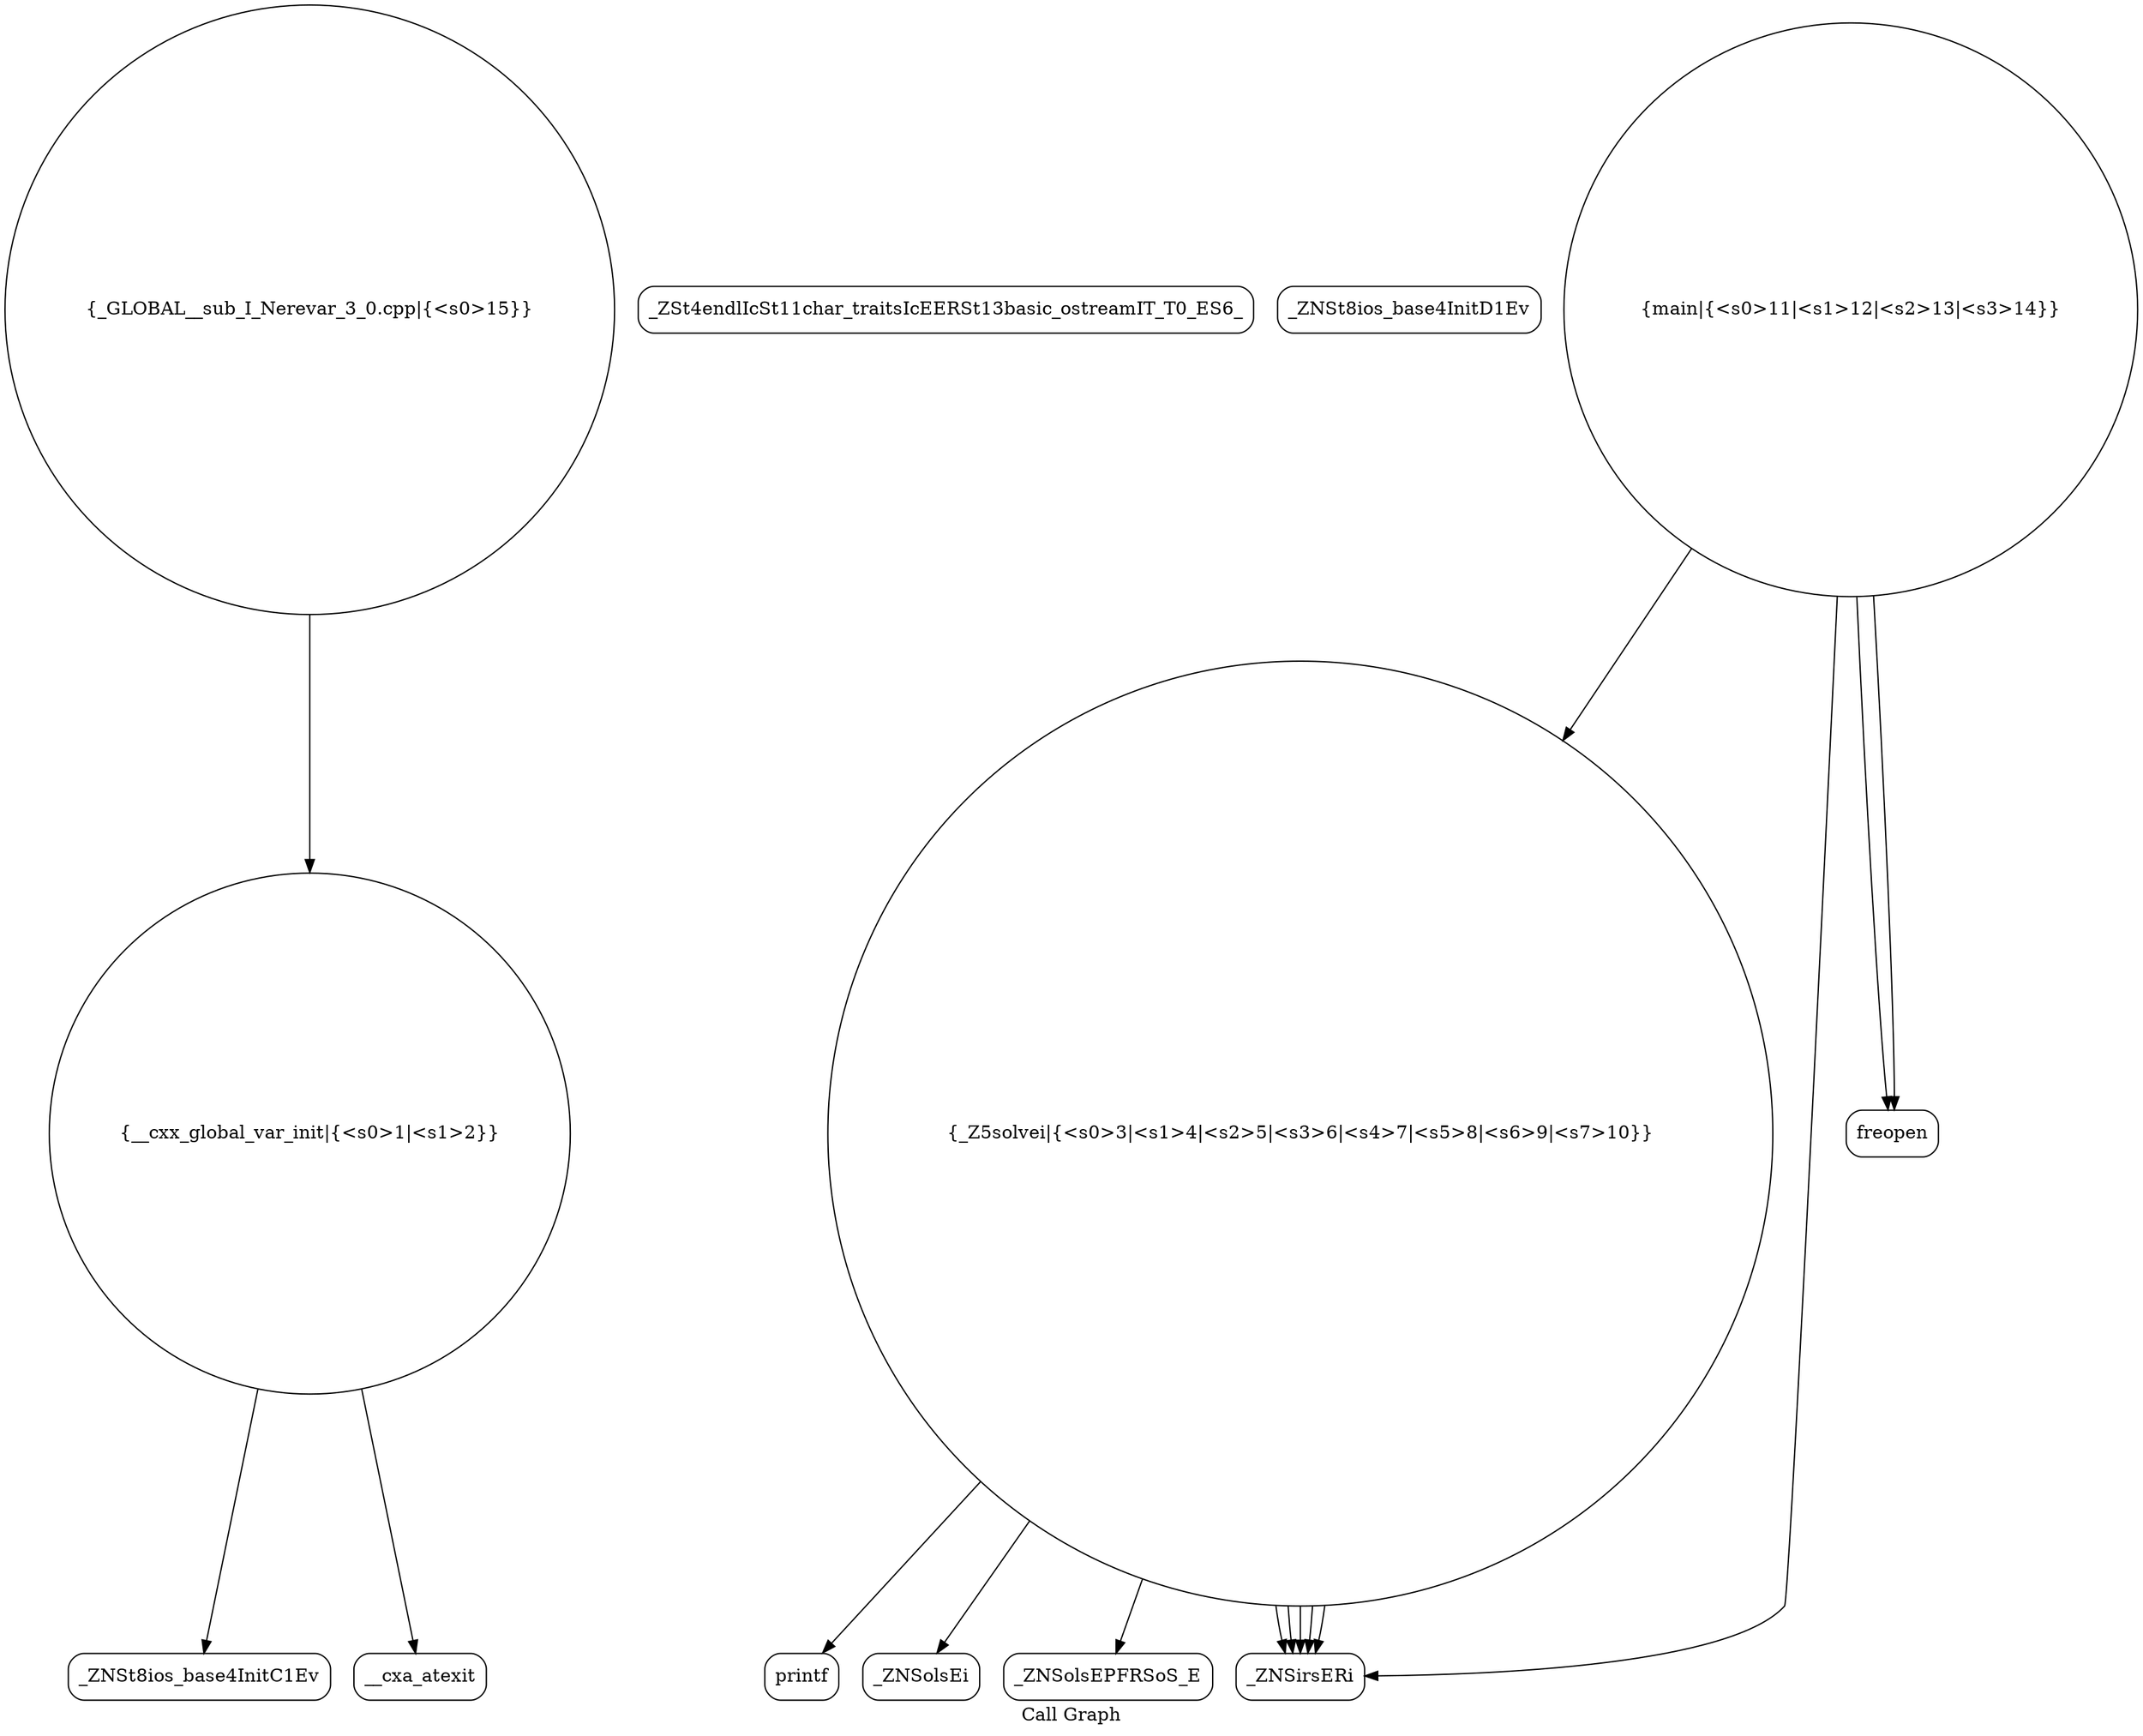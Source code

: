 digraph "Call Graph" {
	label="Call Graph";

	Node0x55c48247e4f0 [shape=record,shape=circle,label="{__cxx_global_var_init|{<s0>1|<s1>2}}"];
	Node0x55c48247e4f0:s0 -> Node0x55c48247e980[color=black];
	Node0x55c48247e4f0:s1 -> Node0x55c48247ea80[color=black];
	Node0x55c48247ec80 [shape=record,shape=Mrecord,label="{_ZSt4endlIcSt11char_traitsIcEERSt13basic_ostreamIT_T0_ES6_}"];
	Node0x55c48247ea00 [shape=record,shape=Mrecord,label="{_ZNSt8ios_base4InitD1Ev}"];
	Node0x55c48247ed80 [shape=record,shape=Mrecord,label="{printf}"];
	Node0x55c48247eb00 [shape=record,shape=circle,label="{_Z5solvei|{<s0>3|<s1>4|<s2>5|<s3>6|<s4>7|<s5>8|<s6>9|<s7>10}}"];
	Node0x55c48247eb00:s0 -> Node0x55c48247eb80[color=black];
	Node0x55c48247eb00:s1 -> Node0x55c48247ec00[color=black];
	Node0x55c48247eb00:s2 -> Node0x55c48247ed00[color=black];
	Node0x55c48247eb00:s3 -> Node0x55c48247ed00[color=black];
	Node0x55c48247eb00:s4 -> Node0x55c48247ed00[color=black];
	Node0x55c48247eb00:s5 -> Node0x55c48247ed00[color=black];
	Node0x55c48247eb00:s6 -> Node0x55c48247ed00[color=black];
	Node0x55c48247eb00:s7 -> Node0x55c48247ed80[color=black];
	Node0x55c48247ee80 [shape=record,shape=Mrecord,label="{freopen}"];
	Node0x55c48247ec00 [shape=record,shape=Mrecord,label="{_ZNSolsEPFRSoS_E}"];
	Node0x55c48247e980 [shape=record,shape=Mrecord,label="{_ZNSt8ios_base4InitC1Ev}"];
	Node0x55c48247ed00 [shape=record,shape=Mrecord,label="{_ZNSirsERi}"];
	Node0x55c48247ea80 [shape=record,shape=Mrecord,label="{__cxa_atexit}"];
	Node0x55c48247ee00 [shape=record,shape=circle,label="{main|{<s0>11|<s1>12|<s2>13|<s3>14}}"];
	Node0x55c48247ee00:s0 -> Node0x55c48247ee80[color=black];
	Node0x55c48247ee00:s1 -> Node0x55c48247ee80[color=black];
	Node0x55c48247ee00:s2 -> Node0x55c48247ed00[color=black];
	Node0x55c48247ee00:s3 -> Node0x55c48247eb00[color=black];
	Node0x55c48247eb80 [shape=record,shape=Mrecord,label="{_ZNSolsEi}"];
	Node0x55c48247ef00 [shape=record,shape=circle,label="{_GLOBAL__sub_I_Nerevar_3_0.cpp|{<s0>15}}"];
	Node0x55c48247ef00:s0 -> Node0x55c48247e4f0[color=black];
}
